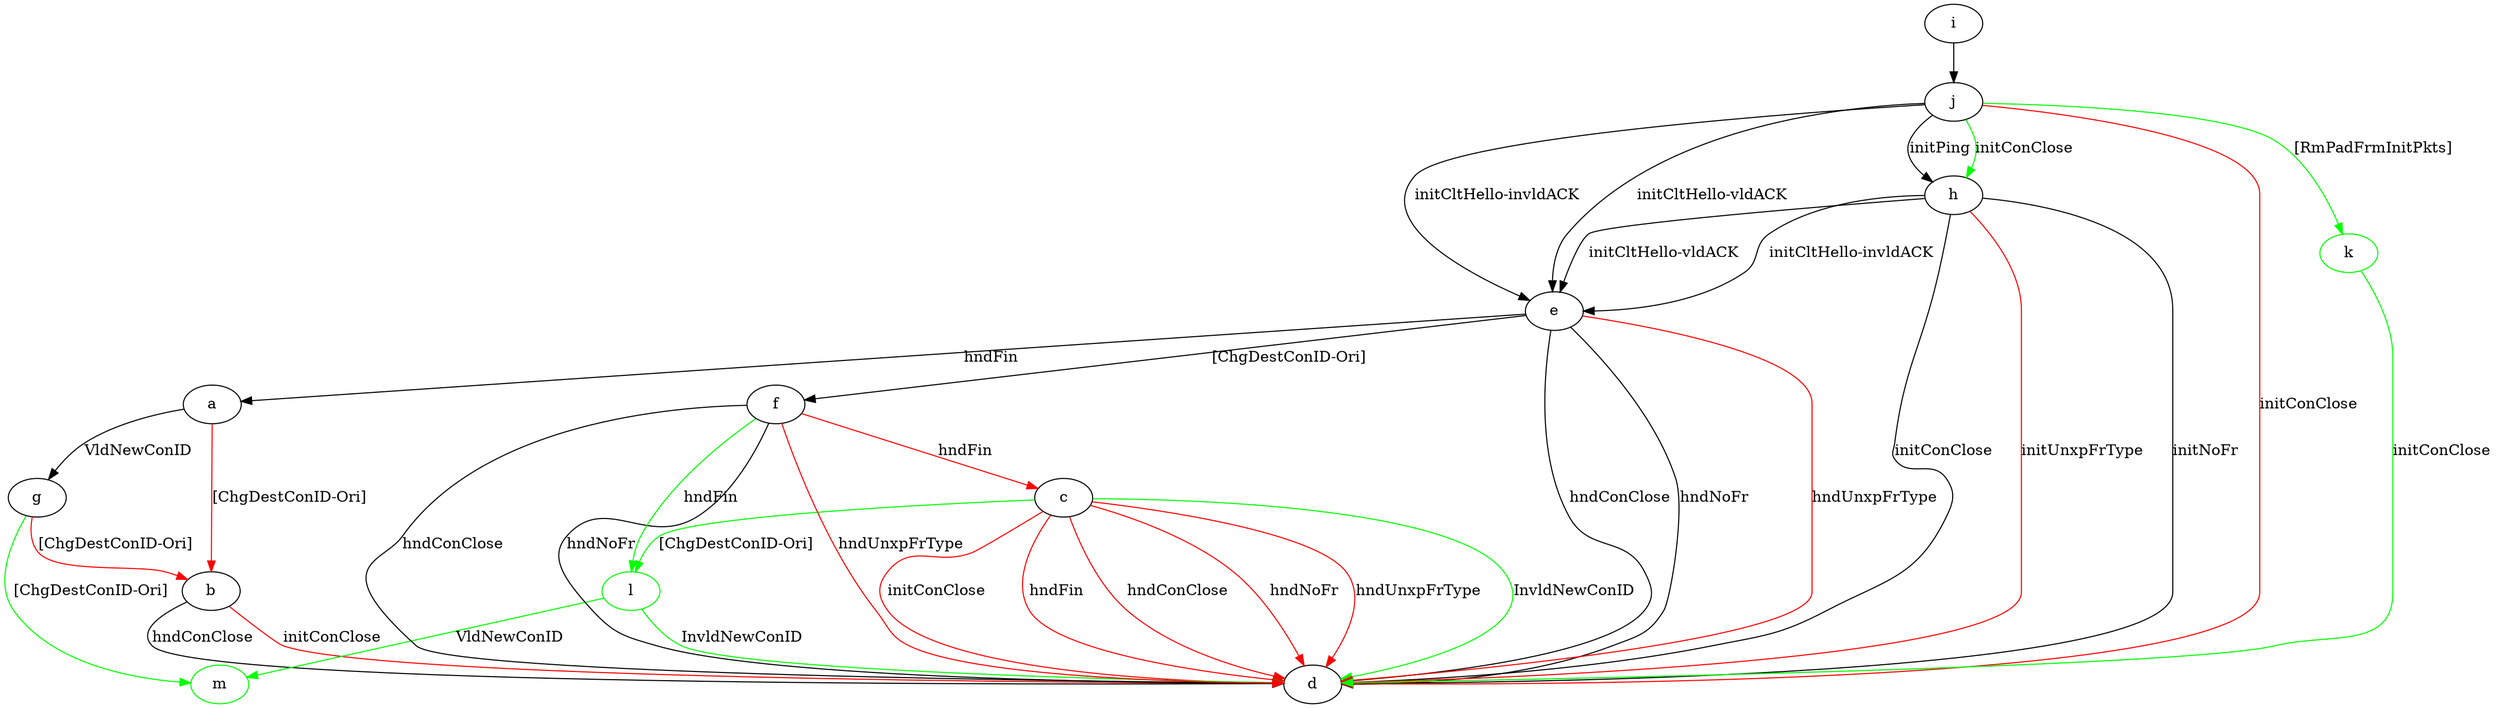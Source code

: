 digraph "" {
	a -> b	[key=0,
		color=red,
		label="[ChgDestConID-Ori] "];
	a -> g	[key=0,
		label="VldNewConID "];
	b -> d	[key=0,
		label="hndConClose "];
	b -> d	[key=1,
		color=red,
		label="initConClose "];
	c -> d	[key=0,
		color=green,
		label="InvldNewConID "];
	c -> d	[key=1,
		color=red,
		label="initConClose "];
	c -> d	[key=2,
		color=red,
		label="hndFin "];
	c -> d	[key=3,
		color=red,
		label="hndConClose "];
	c -> d	[key=4,
		color=red,
		label="hndNoFr "];
	c -> d	[key=5,
		color=red,
		label="hndUnxpFrType "];
	l	[color=green];
	c -> l	[key=0,
		color=green,
		label="[ChgDestConID-Ori] "];
	e -> a	[key=0,
		label="hndFin "];
	e -> d	[key=0,
		label="hndConClose "];
	e -> d	[key=1,
		label="hndNoFr "];
	e -> d	[key=2,
		color=red,
		label="hndUnxpFrType "];
	e -> f	[key=0,
		label="[ChgDestConID-Ori] "];
	f -> c	[key=0,
		color=red,
		label="hndFin "];
	f -> d	[key=0,
		label="hndConClose "];
	f -> d	[key=1,
		label="hndNoFr "];
	f -> d	[key=2,
		color=red,
		label="hndUnxpFrType "];
	f -> l	[key=0,
		color=green,
		label="hndFin "];
	g -> b	[key=0,
		color=red,
		label="[ChgDestConID-Ori] "];
	m	[color=green];
	g -> m	[key=0,
		color=green,
		label="[ChgDestConID-Ori] "];
	h -> d	[key=0,
		label="initConClose "];
	h -> d	[key=1,
		label="initNoFr "];
	h -> d	[key=2,
		color=red,
		label="initUnxpFrType "];
	h -> e	[key=0,
		label="initCltHello-vldACK "];
	h -> e	[key=1,
		label="initCltHello-invldACK "];
	i -> j	[key=0];
	j -> d	[key=0,
		color=red,
		label="initConClose "];
	j -> e	[key=0,
		label="initCltHello-vldACK "];
	j -> e	[key=1,
		label="initCltHello-invldACK "];
	j -> h	[key=0,
		label="initPing "];
	j -> h	[key=1,
		color=green,
		label="initConClose "];
	k	[color=green];
	j -> k	[key=0,
		color=green,
		label="[RmPadFrmInitPkts] "];
	k -> d	[key=0,
		color=green,
		label="initConClose "];
	l -> d	[key=0,
		color=green,
		label="InvldNewConID "];
	l -> m	[key=0,
		color=green,
		label="VldNewConID "];
}
